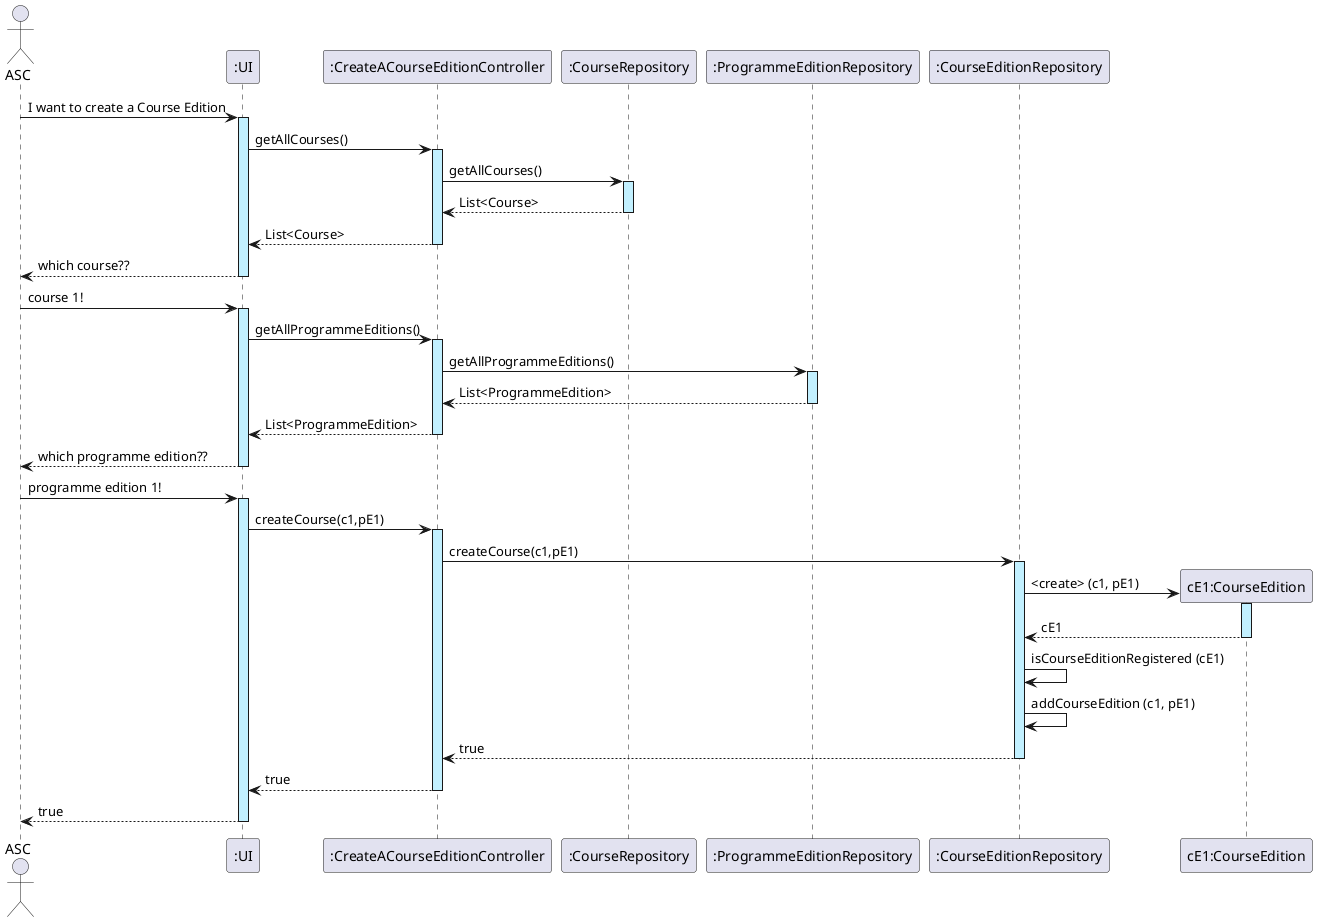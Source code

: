 @startuml
actor ASC
participant ":UI" as UI
participant ":CreateACourseEditionController" as CT
participant ":CourseRepository" as CR
participant ":ProgrammeEditionRepository" as PER
participant ":CourseEditionRepository" as CER

ASC -> UI ++ #application : I want to create a Course Edition
UI -> CT ++ #application: getAllCourses()
CT -> CR ++ #application: getAllCourses()
CR --> CT -- : List<Course>
CT --> UI -- : List<Course>
UI --> ASC -- : which course??

ASC -> UI ++ #application : course 1!
UI -> CT ++ #application: getAllProgrammeEditions()
CT -> PER ++ #application: getAllProgrammeEditions()
PER --> CT -- : List<ProgrammeEdition>
CT --> UI -- : List<ProgrammeEdition>
UI --> ASC -- : which programme edition??

ASC -> UI ++ #application : programme edition 1!
UI -> CT ++ #application : createCourse(c1,pE1)
CT -> CER ++ #application : createCourse(c1,pE1)


create "cE1:CourseEdition" as CE
CER -> CE ++ #application : <create> (c1, pE1)
CE --> CER -- : cE1
CER -> CER : isCourseEditionRegistered (cE1)
CER -> CER : addCourseEdition (c1, pE1)

CER --> CT --: true
CT --> UI --: true
UI --> ASC --: true

@enduml